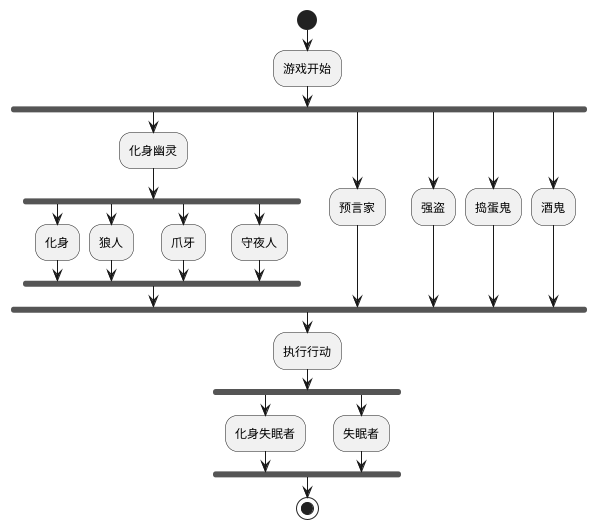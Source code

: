 @startuml
start
:游戏开始;
fork
:化身幽灵;
    fork
    :化身;
    fork again
    :狼人;
    fork again
    :爪牙;
    fork again
    :守夜人;
    end fork
fork again
:预言家;
fork again
:强盗;
fork again
:捣蛋鬼;
fork again
:酒鬼;
end fork
:执行行动;
fork
:化身失眠者;
fork again
:失眠者;
end fork
stop
@enduml
